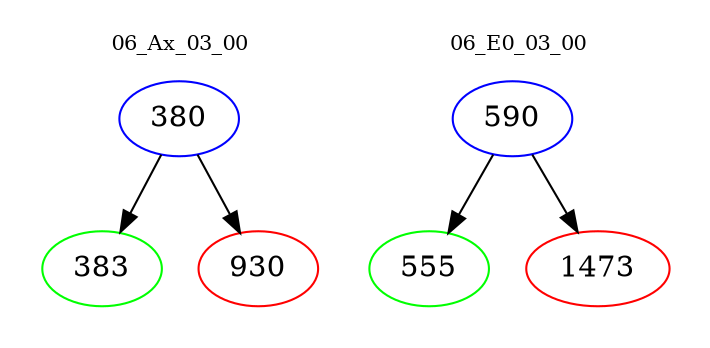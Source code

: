 digraph{
subgraph cluster_0 {
color = white
label = "06_Ax_03_00";
fontsize=10;
T0_380 [label="380", color="blue"]
T0_380 -> T0_383 [color="black"]
T0_383 [label="383", color="green"]
T0_380 -> T0_930 [color="black"]
T0_930 [label="930", color="red"]
}
subgraph cluster_1 {
color = white
label = "06_E0_03_00";
fontsize=10;
T1_590 [label="590", color="blue"]
T1_590 -> T1_555 [color="black"]
T1_555 [label="555", color="green"]
T1_590 -> T1_1473 [color="black"]
T1_1473 [label="1473", color="red"]
}
}
